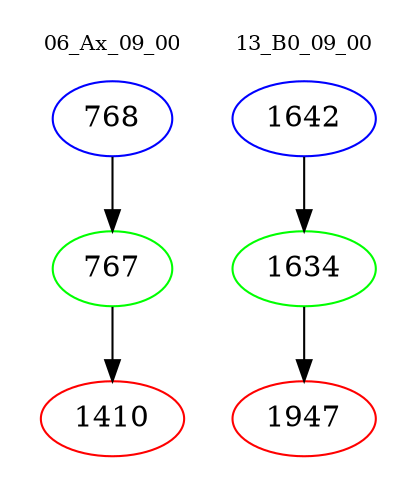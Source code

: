 digraph{
subgraph cluster_0 {
color = white
label = "06_Ax_09_00";
fontsize=10;
T0_768 [label="768", color="blue"]
T0_768 -> T0_767 [color="black"]
T0_767 [label="767", color="green"]
T0_767 -> T0_1410 [color="black"]
T0_1410 [label="1410", color="red"]
}
subgraph cluster_1 {
color = white
label = "13_B0_09_00";
fontsize=10;
T1_1642 [label="1642", color="blue"]
T1_1642 -> T1_1634 [color="black"]
T1_1634 [label="1634", color="green"]
T1_1634 -> T1_1947 [color="black"]
T1_1947 [label="1947", color="red"]
}
}
